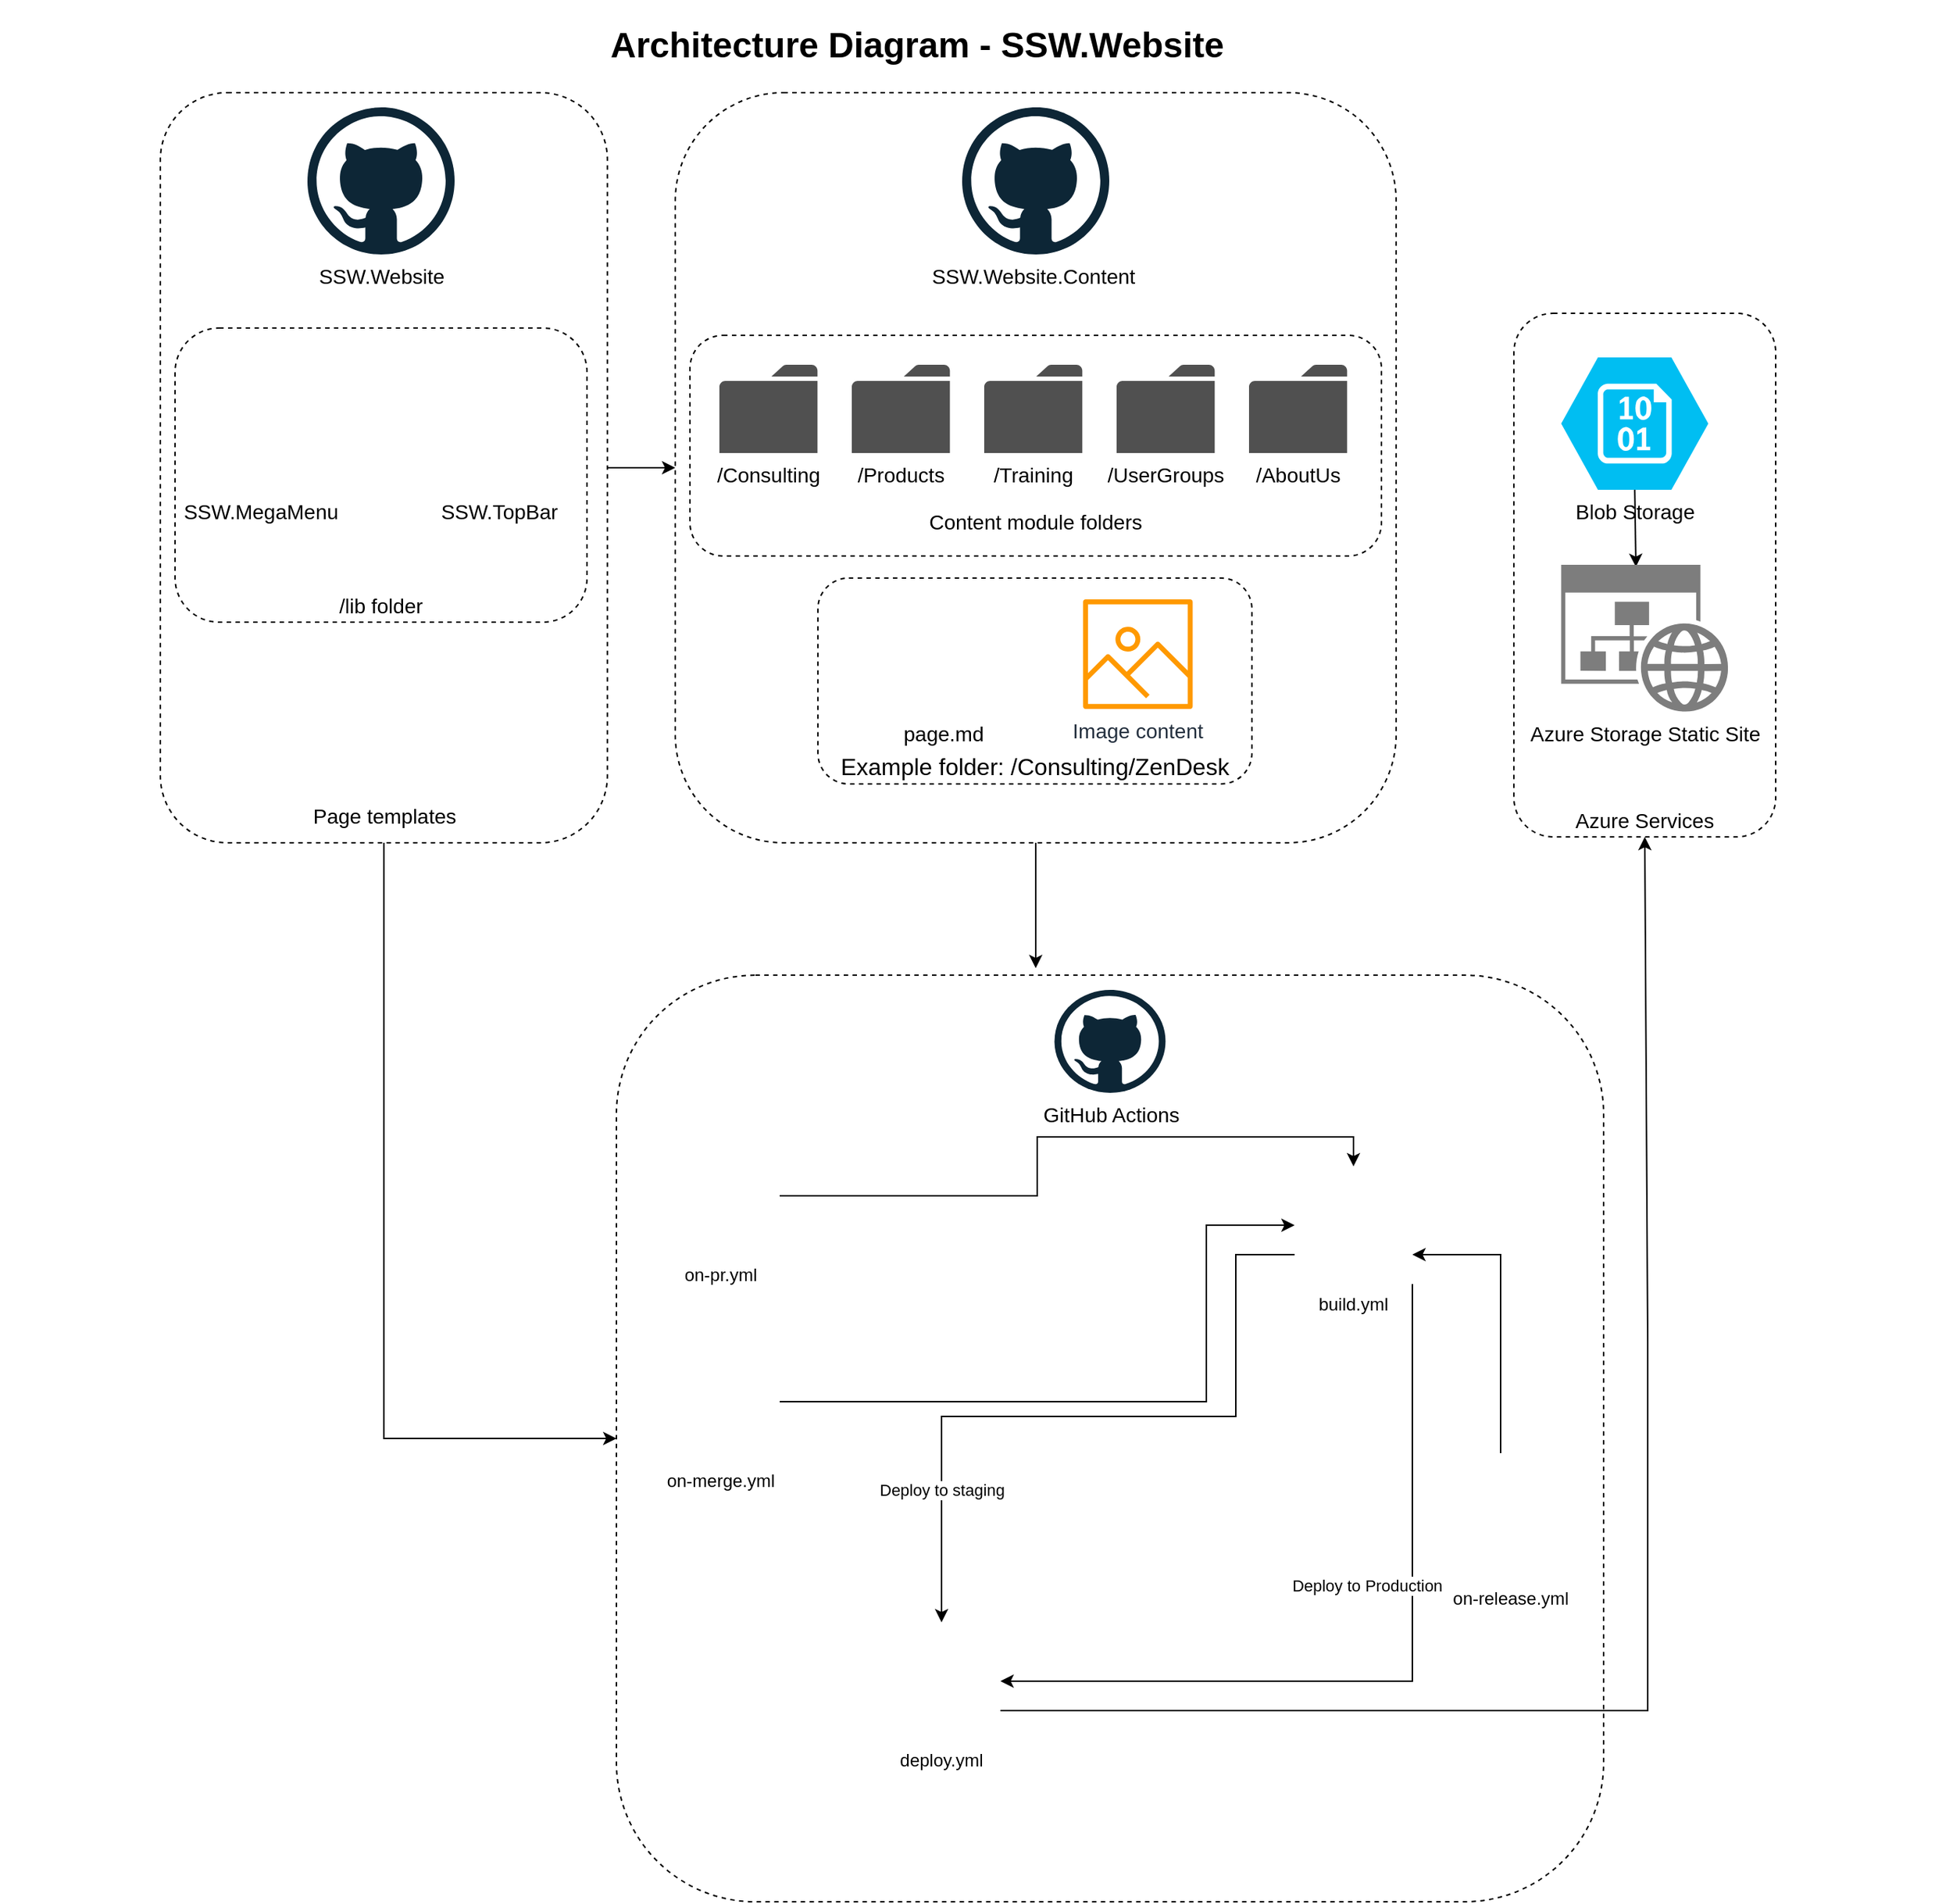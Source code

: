 <mxfile>
    <diagram id="RUnALaOWQKubOSITwQ8K" name="Page-1">
        <mxGraphModel dx="2275" dy="2316" grid="1" gridSize="10" guides="1" tooltips="1" connect="1" arrows="1" fold="1" page="1" pageScale="1" pageWidth="827" pageHeight="1169" math="0" shadow="0">
            <root>
                <mxCell id="0"/>
                <mxCell id="1" parent="0"/>
                <mxCell id="l1DRGvKWDy4JXCWzNHa7-1" value="&lt;h1&gt;Architecture Diagram - SSW.Website&lt;/h1&gt;&lt;div&gt;&lt;br&gt;&lt;/div&gt;" style="text;html=1;align=center;verticalAlign=middle;resizable=0;points=[];autosize=1;strokeColor=none;fillColor=none;" parent="1" vertex="1">
                    <mxGeometry x="198.13" y="-1150" width="430" height="70" as="geometry"/>
                </mxCell>
                <mxCell id="oge7Bh9W16Lu8XVp-vkS-3" value="" style="group" parent="1" vertex="1" connectable="0">
                    <mxGeometry x="-210" y="-1090" width="1326.25" height="1230" as="geometry"/>
                </mxCell>
                <mxCell id="WIdfKLKi0uitsYpSGiFz-20" value="" style="rounded=1;whiteSpace=wrap;html=1;dashed=1;fontSize=14;verticalAlign=bottom;" parent="oge7Bh9W16Lu8XVp-vkS-3" vertex="1">
                    <mxGeometry x="419" y="600" width="671" height="630" as="geometry"/>
                </mxCell>
                <mxCell id="l1DRGvKWDy4JXCWzNHa7-88" value="" style="endArrow=classic;html=1;rounded=0;fontSize=14;entryX=0.5;entryY=0;entryDx=0;entryDy=0;exitX=0.5;exitY=1;exitDx=0;exitDy=0;" parent="oge7Bh9W16Lu8XVp-vkS-3" source="l1DRGvKWDy4JXCWzNHa7-45" edge="1">
                    <mxGeometry width="50" height="50" relative="1" as="geometry">
                        <mxPoint x="579" y="460" as="sourcePoint"/>
                        <mxPoint x="704.005" y="595.23" as="targetPoint"/>
                        <Array as="points"/>
                    </mxGeometry>
                </mxCell>
                <mxCell id="l1DRGvKWDy4JXCWzNHa7-45" value="" style="rounded=1;whiteSpace=wrap;html=1;dashed=1;fontSize=14;verticalAlign=bottom;" parent="oge7Bh9W16Lu8XVp-vkS-3" vertex="1">
                    <mxGeometry x="459" width="490" height="510" as="geometry"/>
                </mxCell>
                <mxCell id="KMOnb_bAFBB5x_InmHM_-2" value="SSW.Website.Content&amp;nbsp;" style="dashed=0;outlineConnect=0;html=1;align=center;labelPosition=center;verticalLabelPosition=bottom;verticalAlign=top;shape=mxgraph.weblogos.github;fontSize=14;" parent="oge7Bh9W16Lu8XVp-vkS-3" vertex="1">
                    <mxGeometry x="654" y="10" width="100" height="100" as="geometry"/>
                </mxCell>
                <mxCell id="KMOnb_bAFBB5x_InmHM_-16" value="" style="group" parent="oge7Bh9W16Lu8XVp-vkS-3" vertex="1" connectable="0">
                    <mxGeometry x="469" y="165" width="470" height="150" as="geometry"/>
                </mxCell>
                <mxCell id="KMOnb_bAFBB5x_InmHM_-12" value="&lt;p&gt;&lt;font style=&quot;font-size: 14px&quot;&gt;Content module folders&lt;/font&gt;&lt;/p&gt;" style="rounded=1;whiteSpace=wrap;html=1;dashed=1;verticalAlign=bottom;" parent="KMOnb_bAFBB5x_InmHM_-16" vertex="1">
                    <mxGeometry width="470" height="150" as="geometry"/>
                </mxCell>
                <mxCell id="KMOnb_bAFBB5x_InmHM_-13" value="" style="group" parent="KMOnb_bAFBB5x_InmHM_-16" vertex="1" connectable="0">
                    <mxGeometry x="20.0" y="20" width="426.67" height="60" as="geometry"/>
                </mxCell>
                <mxCell id="KMOnb_bAFBB5x_InmHM_-4" value="/Consulting" style="sketch=0;pointerEvents=1;shadow=0;dashed=0;html=1;strokeColor=none;fillColor=#505050;labelPosition=center;verticalLabelPosition=bottom;verticalAlign=top;outlineConnect=0;align=center;shape=mxgraph.office.concepts.folder;fontSize=14;" parent="KMOnb_bAFBB5x_InmHM_-13" vertex="1">
                    <mxGeometry width="66.67" height="60" as="geometry"/>
                </mxCell>
                <mxCell id="KMOnb_bAFBB5x_InmHM_-5" value="/Products" style="sketch=0;pointerEvents=1;shadow=0;dashed=0;html=1;strokeColor=none;fillColor=#505050;labelPosition=center;verticalLabelPosition=bottom;verticalAlign=top;outlineConnect=0;align=center;shape=mxgraph.office.concepts.folder;fontSize=14;" parent="KMOnb_bAFBB5x_InmHM_-13" vertex="1">
                    <mxGeometry x="90.0" width="66.67" height="60" as="geometry"/>
                </mxCell>
                <mxCell id="KMOnb_bAFBB5x_InmHM_-6" value="/Training" style="sketch=0;pointerEvents=1;shadow=0;dashed=0;html=1;strokeColor=none;fillColor=#505050;labelPosition=center;verticalLabelPosition=bottom;verticalAlign=top;outlineConnect=0;align=center;shape=mxgraph.office.concepts.folder;fontSize=14;" parent="KMOnb_bAFBB5x_InmHM_-13" vertex="1">
                    <mxGeometry x="180.0" width="66.67" height="60" as="geometry"/>
                </mxCell>
                <mxCell id="KMOnb_bAFBB5x_InmHM_-9" value="/AboutUs" style="sketch=0;pointerEvents=1;shadow=0;dashed=0;html=1;strokeColor=none;fillColor=#505050;labelPosition=center;verticalLabelPosition=bottom;verticalAlign=top;outlineConnect=0;align=center;shape=mxgraph.office.concepts.folder;fontSize=14;" parent="KMOnb_bAFBB5x_InmHM_-13" vertex="1">
                    <mxGeometry x="360" width="66.67" height="60" as="geometry"/>
                </mxCell>
                <mxCell id="KMOnb_bAFBB5x_InmHM_-10" value="/UserGroups" style="sketch=0;pointerEvents=1;shadow=0;dashed=0;html=1;strokeColor=none;fillColor=#505050;labelPosition=center;verticalLabelPosition=bottom;verticalAlign=top;outlineConnect=0;align=center;shape=mxgraph.office.concepts.folder;fontSize=14;" parent="KMOnb_bAFBB5x_InmHM_-13" vertex="1">
                    <mxGeometry x="270" width="66.67" height="60" as="geometry"/>
                </mxCell>
                <mxCell id="KMOnb_bAFBB5x_InmHM_-34" value="" style="endArrow=classic;html=1;rounded=0;fontSize=14;entryX=0;entryY=0.5;entryDx=0;entryDy=0;" parent="oge7Bh9W16Lu8XVp-vkS-3" target="l1DRGvKWDy4JXCWzNHa7-45" edge="1">
                    <mxGeometry width="50" height="50" relative="1" as="geometry">
                        <mxPoint x="409" y="255" as="sourcePoint"/>
                        <mxPoint x="379" y="550" as="targetPoint"/>
                    </mxGeometry>
                </mxCell>
                <mxCell id="KMOnb_bAFBB5x_InmHM_-35" value="" style="group" parent="oge7Bh9W16Lu8XVp-vkS-3" vertex="1" connectable="0">
                    <mxGeometry width="412.85" height="510" as="geometry"/>
                </mxCell>
                <mxCell id="KMOnb_bAFBB5x_InmHM_-21" value="" style="rounded=1;whiteSpace=wrap;html=1;dashed=1;fontSize=14;verticalAlign=bottom;" parent="KMOnb_bAFBB5x_InmHM_-35" vertex="1">
                    <mxGeometry x="109" width="303.85" height="510" as="geometry"/>
                </mxCell>
                <mxCell id="KMOnb_bAFBB5x_InmHM_-23" value="SSW.Website" style="dashed=0;outlineConnect=0;html=1;align=center;labelPosition=center;verticalLabelPosition=bottom;verticalAlign=top;shape=mxgraph.weblogos.github;fontSize=14;" parent="KMOnb_bAFBB5x_InmHM_-35" vertex="1">
                    <mxGeometry x="209" y="10.0" width="100" height="100" as="geometry"/>
                </mxCell>
                <mxCell id="oge7Bh9W16Lu8XVp-vkS-2" value="Page templates" style="shape=image;html=1;verticalAlign=top;verticalLabelPosition=bottom;labelBackgroundColor=#ffffff;imageAspect=0;aspect=fixed;image=https://cdn0.iconfinder.com/data/icons/logos-brands-in-colors/128/react_color-128.png;dashed=1;fontSize=14;" parent="KMOnb_bAFBB5x_InmHM_-35" vertex="1">
                    <mxGeometry x="212.54" y="380" width="96.77" height="96.77" as="geometry"/>
                </mxCell>
                <mxCell id="zUVJO_H5fArIOazwRwj9-5" value="/lib folder" style="rounded=1;whiteSpace=wrap;html=1;fontSize=14;dashed=1;verticalAlign=bottom;" parent="KMOnb_bAFBB5x_InmHM_-35" vertex="1">
                    <mxGeometry x="119" y="160" width="280" height="200" as="geometry"/>
                </mxCell>
                <mxCell id="zUVJO_H5fArIOazwRwj9-6" value="SSW.TopBar" style="shape=image;html=1;verticalAlign=top;verticalLabelPosition=bottom;labelBackgroundColor=#ffffff;imageAspect=0;aspect=fixed;image=https://cdn0.iconfinder.com/data/icons/logos-brands-in-colors/128/react_color-128.png;dashed=1;fontSize=14;" parent="KMOnb_bAFBB5x_InmHM_-35" vertex="1">
                    <mxGeometry x="299" y="190" width="79.77" height="79.77" as="geometry"/>
                </mxCell>
                <mxCell id="zUVJO_H5fArIOazwRwj9-7" style="edgeStyle=orthogonalEdgeStyle;rounded=0;orthogonalLoop=1;jettySize=auto;html=1;exitX=0.5;exitY=1;exitDx=0;exitDy=0;fontSize=14;" parent="KMOnb_bAFBB5x_InmHM_-35" source="zUVJO_H5fArIOazwRwj9-6" target="zUVJO_H5fArIOazwRwj9-6" edge="1">
                    <mxGeometry relative="1" as="geometry"/>
                </mxCell>
                <mxCell id="l1DRGvKWDy4JXCWzNHa7-99" value="SSW.MegaMenu" style="shape=image;html=1;verticalAlign=top;verticalLabelPosition=bottom;labelBackgroundColor=#ffffff;imageAspect=0;aspect=fixed;image=https://cdn0.iconfinder.com/data/icons/logos-brands-in-colors/128/react_color-128.png;dashed=1;fontSize=14;" parent="KMOnb_bAFBB5x_InmHM_-35" vertex="1">
                    <mxGeometry x="139" y="193" width="76.77" height="76.77" as="geometry"/>
                </mxCell>
                <mxCell id="KMOnb_bAFBB5x_InmHM_-36" value="" style="group" parent="oge7Bh9W16Lu8XVp-vkS-3" vertex="1" connectable="0">
                    <mxGeometry x="847" width="360" height="506" as="geometry"/>
                </mxCell>
                <mxCell id="l1DRGvKWDy4JXCWzNHa7-39" value="Azure Services" style="rounded=1;whiteSpace=wrap;html=1;dashed=1;fontSize=14;verticalAlign=bottom;" parent="KMOnb_bAFBB5x_InmHM_-36" vertex="1">
                    <mxGeometry x="182" y="150" width="178" height="356" as="geometry"/>
                </mxCell>
                <mxCell id="10" style="edgeStyle=none;rounded=0;html=1;exitX=0.5;exitY=1;exitDx=0;exitDy=0;exitPerimeter=0;entryX=0.447;entryY=0.014;entryDx=0;entryDy=0;entryPerimeter=0;startArrow=none;startFill=0;" edge="1" parent="KMOnb_bAFBB5x_InmHM_-36" source="l1DRGvKWDy4JXCWzNHa7-41" target="l1DRGvKWDy4JXCWzNHa7-23">
                    <mxGeometry relative="1" as="geometry"/>
                </mxCell>
                <mxCell id="l1DRGvKWDy4JXCWzNHa7-41" value="Blob Storage" style="verticalLabelPosition=bottom;html=1;verticalAlign=top;align=center;strokeColor=none;fillColor=#00BEF2;shape=mxgraph.azure.storage_blob;dashed=1;fontSize=14;" parent="KMOnb_bAFBB5x_InmHM_-36" vertex="1">
                    <mxGeometry x="214.18" y="180" width="100" height="90" as="geometry"/>
                </mxCell>
                <mxCell id="l1DRGvKWDy4JXCWzNHa7-23" value="Azure Storage Static Site" style="sketch=0;aspect=fixed;pointerEvents=1;shadow=0;dashed=0;html=1;strokeColor=none;labelPosition=center;verticalLabelPosition=bottom;verticalAlign=top;align=center;shape=mxgraph.mscae.enterprise.website_generic;fillColor=#7D7D7D;fontSize=14;" parent="KMOnb_bAFBB5x_InmHM_-36" vertex="1">
                    <mxGeometry x="214.18" y="321" width="113.64" height="100" as="geometry"/>
                </mxCell>
                <mxCell id="lUbfIL0UIuU9DT59Bnzm-1" value="" style="group" parent="oge7Bh9W16Lu8XVp-vkS-3" vertex="1" connectable="0">
                    <mxGeometry x="555.94" y="330" width="295" height="140" as="geometry"/>
                </mxCell>
                <mxCell id="KMOnb_bAFBB5x_InmHM_-31" value="Example folder: /Consulting/ZenDesk" style="rounded=1;whiteSpace=wrap;html=1;dashed=1;fontSize=16;verticalAlign=bottom;" parent="lUbfIL0UIuU9DT59Bnzm-1" vertex="1">
                    <mxGeometry width="295" height="140" as="geometry"/>
                </mxCell>
                <mxCell id="KMOnb_bAFBB5x_InmHM_-32" value="&lt;font style=&quot;font-size: 14px&quot;&gt;page.md&lt;/font&gt;" style="shape=image;html=1;verticalAlign=top;verticalLabelPosition=bottom;labelBackgroundColor=#ffffff;imageAspect=0;aspect=fixed;image=https://cdn4.iconfinder.com/data/icons/logos-brands-5/24/markdown-128.png;dashed=1;fontSize=16;" parent="lUbfIL0UIuU9DT59Bnzm-1" vertex="1">
                    <mxGeometry x="40.25" width="89" height="89" as="geometry"/>
                </mxCell>
                <mxCell id="KMOnb_bAFBB5x_InmHM_-33" value="&lt;font style=&quot;font-size: 14px&quot;&gt;Image content&lt;/font&gt;" style="sketch=0;outlineConnect=0;fontColor=#232F3E;gradientColor=none;fillColor=#FF9900;strokeColor=none;dashed=0;verticalLabelPosition=bottom;verticalAlign=top;align=center;html=1;fontSize=12;fontStyle=0;aspect=fixed;pointerEvents=1;shape=mxgraph.aws4.container_registry_image;" parent="lUbfIL0UIuU9DT59Bnzm-1" vertex="1">
                    <mxGeometry x="180.25" y="14.5" width="74.5" height="74.5" as="geometry"/>
                </mxCell>
                <mxCell id="WIdfKLKi0uitsYpSGiFz-11" value="" style="edgeStyle=orthogonalEdgeStyle;rounded=0;orthogonalLoop=1;jettySize=auto;html=1;entryX=0.5;entryY=0;entryDx=0;entryDy=0;" parent="oge7Bh9W16Lu8XVp-vkS-3" source="WIdfKLKi0uitsYpSGiFz-27" target="WIdfKLKi0uitsYpSGiFz-33" edge="1">
                    <mxGeometry relative="1" as="geometry">
                        <mxPoint x="590" y="748" as="sourcePoint"/>
                        <mxPoint x="866" y="748" as="targetPoint"/>
                        <Array as="points">
                            <mxPoint x="705" y="750"/>
                            <mxPoint x="705" y="710"/>
                            <mxPoint x="920" y="710"/>
                        </Array>
                    </mxGeometry>
                </mxCell>
                <mxCell id="WIdfKLKi0uitsYpSGiFz-13" value="" style="edgeStyle=orthogonalEdgeStyle;rounded=0;orthogonalLoop=1;jettySize=auto;html=1;exitX=1;exitY=0.5;exitDx=0;exitDy=0;" parent="oge7Bh9W16Lu8XVp-vkS-3" source="WIdfKLKi0uitsYpSGiFz-31" edge="1">
                    <mxGeometry relative="1" as="geometry">
                        <mxPoint x="500" y="890" as="sourcePoint"/>
                        <mxPoint x="880" y="770" as="targetPoint"/>
                        <Array as="points">
                            <mxPoint x="820" y="890"/>
                            <mxPoint x="820" y="770"/>
                            <mxPoint x="880" y="770"/>
                        </Array>
                    </mxGeometry>
                </mxCell>
                <mxCell id="l1DRGvKWDy4JXCWzNHa7-89" value="" style="endArrow=classic;startArrow=none;html=1;rounded=0;fontSize=14;entryX=0.5;entryY=1;entryDx=0;entryDy=0;exitX=1;exitY=0.75;exitDx=0;exitDy=0;startFill=0;" parent="oge7Bh9W16Lu8XVp-vkS-3" source="WIdfKLKi0uitsYpSGiFz-32" target="l1DRGvKWDy4JXCWzNHa7-39" edge="1">
                    <mxGeometry width="50" height="50" relative="1" as="geometry">
                        <mxPoint x="1060" y="1100" as="sourcePoint"/>
                        <mxPoint x="1209" y="460" as="targetPoint"/>
                        <Array as="points">
                            <mxPoint x="1120" y="1100"/>
                            <mxPoint x="1120" y="850"/>
                        </Array>
                    </mxGeometry>
                </mxCell>
                <mxCell id="WIdfKLKi0uitsYpSGiFz-26" value="" style="edgeStyle=orthogonalEdgeStyle;rounded=0;orthogonalLoop=1;jettySize=auto;html=1;entryX=0;entryY=0.5;entryDx=0;entryDy=0;exitX=0.5;exitY=1;exitDx=0;exitDy=0;" parent="oge7Bh9W16Lu8XVp-vkS-3" source="KMOnb_bAFBB5x_InmHM_-21" target="WIdfKLKi0uitsYpSGiFz-20" edge="1">
                    <mxGeometry relative="1" as="geometry">
                        <mxPoint x="260.925" y="590" as="targetPoint"/>
                    </mxGeometry>
                </mxCell>
                <mxCell id="WIdfKLKi0uitsYpSGiFz-27" value="on-pr.yml" style="shape=image;verticalLabelPosition=bottom;labelBackgroundColor=default;verticalAlign=top;aspect=fixed;imageAspect=0;image=https://avatars.githubusercontent.com/u/44036562?s=280&amp;v=4;" parent="oge7Bh9W16Lu8XVp-vkS-3" vertex="1">
                    <mxGeometry x="450.0" y="710" width="80" height="80" as="geometry"/>
                </mxCell>
                <mxCell id="WIdfKLKi0uitsYpSGiFz-29" value="GitHub Actions" style="dashed=0;outlineConnect=0;html=1;align=center;labelPosition=center;verticalLabelPosition=bottom;verticalAlign=top;shape=mxgraph.weblogos.github;fontSize=14;" parent="oge7Bh9W16Lu8XVp-vkS-3" vertex="1">
                    <mxGeometry x="716.75" y="610" width="75.5" height="70" as="geometry"/>
                </mxCell>
                <mxCell id="4" style="edgeStyle=none;html=1;exitX=0;exitY=0.75;exitDx=0;exitDy=0;rounded=0;" edge="1" parent="oge7Bh9W16Lu8XVp-vkS-3" source="WIdfKLKi0uitsYpSGiFz-33" target="WIdfKLKi0uitsYpSGiFz-32">
                    <mxGeometry relative="1" as="geometry">
                        <Array as="points">
                            <mxPoint x="840" y="790"/>
                            <mxPoint x="840" y="900"/>
                            <mxPoint x="640" y="900"/>
                        </Array>
                    </mxGeometry>
                </mxCell>
                <mxCell id="5" value="Deploy to staging" style="edgeLabel;html=1;align=center;verticalAlign=middle;resizable=0;points=[];" vertex="1" connectable="0" parent="4">
                    <mxGeometry x="0.136" y="-2" relative="1" as="geometry">
                        <mxPoint x="-72" y="52" as="offset"/>
                    </mxGeometry>
                </mxCell>
                <mxCell id="8" style="edgeStyle=none;rounded=0;html=1;exitX=1;exitY=1;exitDx=0;exitDy=0;startArrow=none;startFill=0;" edge="1" parent="oge7Bh9W16Lu8XVp-vkS-3" source="WIdfKLKi0uitsYpSGiFz-33" target="WIdfKLKi0uitsYpSGiFz-32">
                    <mxGeometry relative="1" as="geometry">
                        <Array as="points">
                            <mxPoint x="960" y="1080"/>
                        </Array>
                    </mxGeometry>
                </mxCell>
                <mxCell id="9" value="Deploy to Production" style="edgeLabel;html=1;align=center;verticalAlign=middle;resizable=0;points=[];" vertex="1" connectable="0" parent="8">
                    <mxGeometry x="-0.254" y="1" relative="1" as="geometry">
                        <mxPoint x="-32" as="offset"/>
                    </mxGeometry>
                </mxCell>
                <mxCell id="WIdfKLKi0uitsYpSGiFz-33" value="build.yml" style="shape=image;verticalLabelPosition=bottom;labelBackgroundColor=default;verticalAlign=top;aspect=fixed;imageAspect=0;image=https://avatars.githubusercontent.com/u/44036562?s=280&amp;v=4;" parent="oge7Bh9W16Lu8XVp-vkS-3" vertex="1">
                    <mxGeometry x="880" y="730" width="80" height="80" as="geometry"/>
                </mxCell>
                <mxCell id="WIdfKLKi0uitsYpSGiFz-32" value="deploy.yml" style="shape=image;verticalLabelPosition=bottom;labelBackgroundColor=default;verticalAlign=top;aspect=fixed;imageAspect=0;image=https://avatars.githubusercontent.com/u/44036562?s=280&amp;v=4;" parent="oge7Bh9W16Lu8XVp-vkS-3" vertex="1">
                    <mxGeometry x="600" y="1040" width="80" height="80" as="geometry"/>
                </mxCell>
                <mxCell id="WIdfKLKi0uitsYpSGiFz-31" value="on-merge.yml" style="shape=image;verticalLabelPosition=bottom;labelBackgroundColor=default;verticalAlign=top;aspect=fixed;imageAspect=0;image=https://avatars.githubusercontent.com/u/44036562?s=280&amp;v=4;" parent="oge7Bh9W16Lu8XVp-vkS-3" vertex="1">
                    <mxGeometry x="450" y="850" width="80" height="80" as="geometry"/>
                </mxCell>
                <mxCell id="7" style="edgeStyle=none;rounded=0;html=1;exitX=0.413;exitY=-0.062;exitDx=0;exitDy=0;entryX=1;entryY=0.75;entryDx=0;entryDy=0;startArrow=none;startFill=0;exitPerimeter=0;" edge="1" parent="oge7Bh9W16Lu8XVp-vkS-3" source="WIdfKLKi0uitsYpSGiFz-30" target="WIdfKLKi0uitsYpSGiFz-33">
                    <mxGeometry relative="1" as="geometry">
                        <Array as="points">
                            <mxPoint x="1020" y="790"/>
                        </Array>
                    </mxGeometry>
                </mxCell>
                <mxCell id="WIdfKLKi0uitsYpSGiFz-30" value="on-release.yml" style="shape=image;verticalLabelPosition=bottom;labelBackgroundColor=default;verticalAlign=top;aspect=fixed;imageAspect=0;image=https://avatars.githubusercontent.com/u/44036562?s=280&amp;v=4;" parent="oge7Bh9W16Lu8XVp-vkS-3" vertex="1">
                    <mxGeometry x="987" y="930" width="80" height="80" as="geometry"/>
                </mxCell>
            </root>
        </mxGraphModel>
    </diagram>
</mxfile>